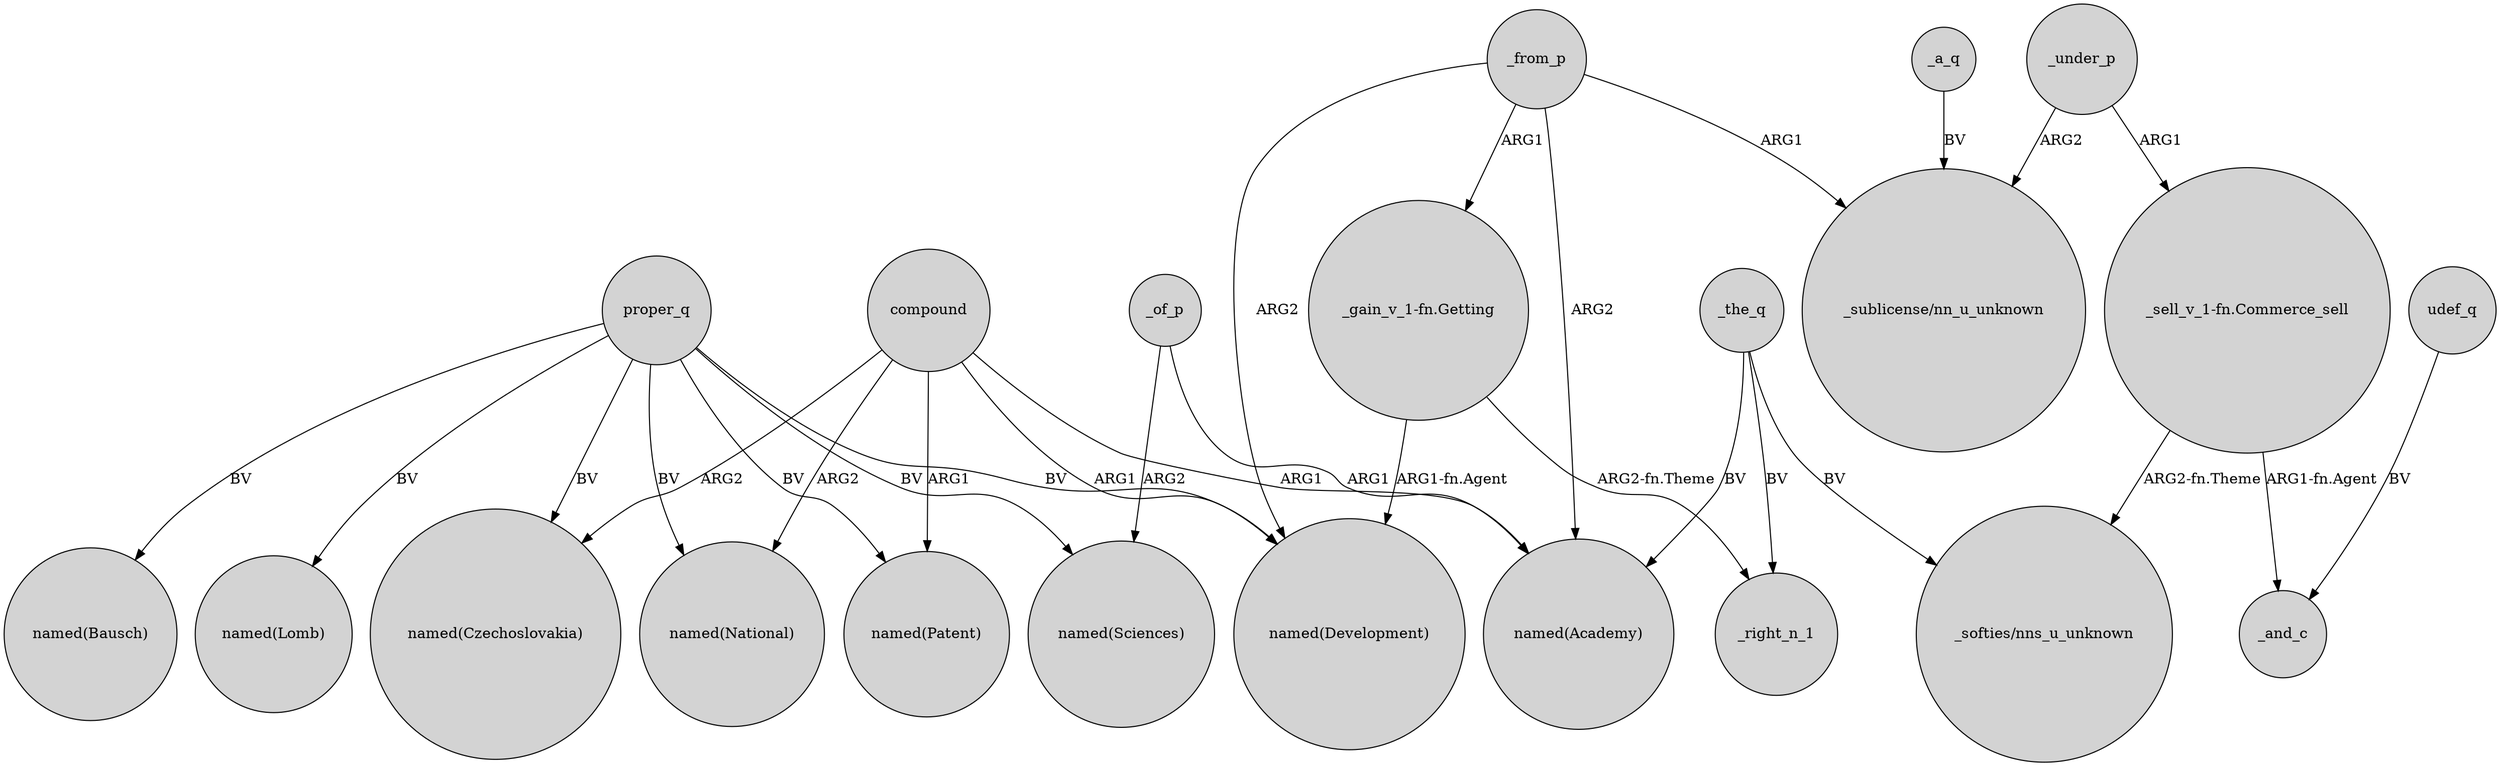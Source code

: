 digraph {
	node [shape=circle style=filled]
	proper_q -> "named(Patent)" [label=BV]
	_a_q -> "_sublicense/nn_u_unknown" [label=BV]
	_from_p -> "_sublicense/nn_u_unknown" [label=ARG1]
	_under_p -> "_sell_v_1-fn.Commerce_sell" [label=ARG1]
	_from_p -> "_gain_v_1-fn.Getting" [label=ARG1]
	proper_q -> "named(Development)" [label=BV]
	compound -> "named(Academy)" [label=ARG1]
	_from_p -> "named(Development)" [label=ARG2]
	_of_p -> "named(Academy)" [label=ARG1]
	"_sell_v_1-fn.Commerce_sell" -> "_softies/nns_u_unknown" [label="ARG2-fn.Theme"]
	proper_q -> "named(Bausch)" [label=BV]
	compound -> "named(Patent)" [label=ARG1]
	"_gain_v_1-fn.Getting" -> _right_n_1 [label="ARG2-fn.Theme"]
	proper_q -> "named(Lomb)" [label=BV]
	_the_q -> "_softies/nns_u_unknown" [label=BV]
	compound -> "named(National)" [label=ARG2]
	"_gain_v_1-fn.Getting" -> "named(Development)" [label="ARG1-fn.Agent"]
	_of_p -> "named(Sciences)" [label=ARG2]
	compound -> "named(Czechoslovakia)" [label=ARG2]
	"_sell_v_1-fn.Commerce_sell" -> _and_c [label="ARG1-fn.Agent"]
	_under_p -> "_sublicense/nn_u_unknown" [label=ARG2]
	_the_q -> _right_n_1 [label=BV]
	proper_q -> "named(Czechoslovakia)" [label=BV]
	_from_p -> "named(Academy)" [label=ARG2]
	proper_q -> "named(National)" [label=BV]
	compound -> "named(Development)" [label=ARG1]
	udef_q -> _and_c [label=BV]
	proper_q -> "named(Sciences)" [label=BV]
	_the_q -> "named(Academy)" [label=BV]
}
